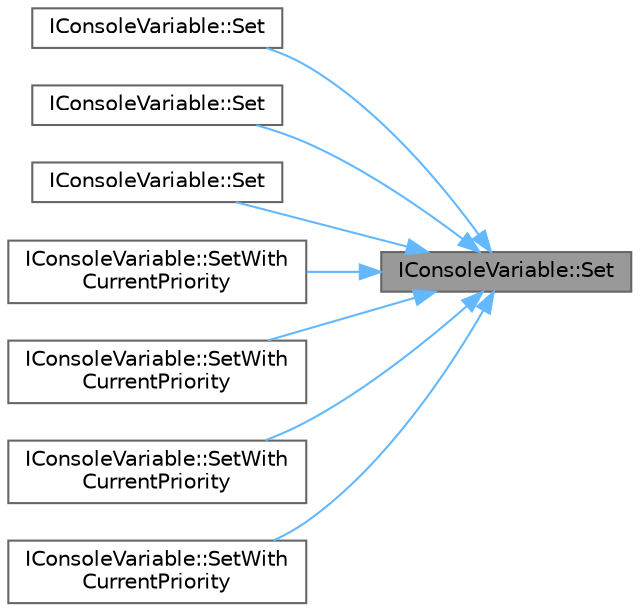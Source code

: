 digraph "IConsoleVariable::Set"
{
 // INTERACTIVE_SVG=YES
 // LATEX_PDF_SIZE
  bgcolor="transparent";
  edge [fontname=Helvetica,fontsize=10,labelfontname=Helvetica,labelfontsize=10];
  node [fontname=Helvetica,fontsize=10,shape=box,height=0.2,width=0.4];
  rankdir="RL";
  Node1 [id="Node000001",label="IConsoleVariable::Set",height=0.2,width=0.4,color="gray40", fillcolor="grey60", style="filled", fontcolor="black",tooltip="Set the internal value from the specified string."];
  Node1 -> Node2 [id="edge1_Node000001_Node000002",dir="back",color="steelblue1",style="solid",tooltip=" "];
  Node2 [id="Node000002",label="IConsoleVariable::Set",height=0.2,width=0.4,color="grey40", fillcolor="white", style="filled",URL="$d9/d22/classIConsoleVariable.html#a8836ddfa2742a98e2431baad1c7f550f",tooltip="Set the internal value from the specified bool."];
  Node1 -> Node3 [id="edge2_Node000001_Node000003",dir="back",color="steelblue1",style="solid",tooltip=" "];
  Node3 [id="Node000003",label="IConsoleVariable::Set",height=0.2,width=0.4,color="grey40", fillcolor="white", style="filled",URL="$d9/d22/classIConsoleVariable.html#a6dcf84d8321361f07ba6f83aa0c5ec17",tooltip="Set the internal value from the specified float."];
  Node1 -> Node4 [id="edge3_Node000001_Node000004",dir="back",color="steelblue1",style="solid",tooltip=" "];
  Node4 [id="Node000004",label="IConsoleVariable::Set",height=0.2,width=0.4,color="grey40", fillcolor="white", style="filled",URL="$d9/d22/classIConsoleVariable.html#ac3f198b3080b934fc84f3f9d9bb97b75",tooltip="Set the internal value from the specified int."];
  Node1 -> Node5 [id="edge4_Node000001_Node000005",dir="back",color="steelblue1",style="solid",tooltip=" "];
  Node5 [id="Node000005",label="IConsoleVariable::SetWith\lCurrentPriority",height=0.2,width=0.4,color="grey40", fillcolor="white", style="filled",URL="$d9/d22/classIConsoleVariable.html#ace47be4439a7c3fc560fb074389cb35e",tooltip=" "];
  Node1 -> Node6 [id="edge5_Node000001_Node000006",dir="back",color="steelblue1",style="solid",tooltip=" "];
  Node6 [id="Node000006",label="IConsoleVariable::SetWith\lCurrentPriority",height=0.2,width=0.4,color="grey40", fillcolor="white", style="filled",URL="$d9/d22/classIConsoleVariable.html#a906b5bf74262f66a146a9ddfc924eef5",tooltip=" "];
  Node1 -> Node7 [id="edge6_Node000001_Node000007",dir="back",color="steelblue1",style="solid",tooltip=" "];
  Node7 [id="Node000007",label="IConsoleVariable::SetWith\lCurrentPriority",height=0.2,width=0.4,color="grey40", fillcolor="white", style="filled",URL="$d9/d22/classIConsoleVariable.html#a49c6ae14256bfddd3bbb92d4901ba896",tooltip=" "];
  Node1 -> Node8 [id="edge7_Node000001_Node000008",dir="back",color="steelblue1",style="solid",tooltip=" "];
  Node8 [id="Node000008",label="IConsoleVariable::SetWith\lCurrentPriority",height=0.2,width=0.4,color="grey40", fillcolor="white", style="filled",URL="$d9/d22/classIConsoleVariable.html#acf97debc6476085d812195a8e9488645",tooltip=" "];
}
